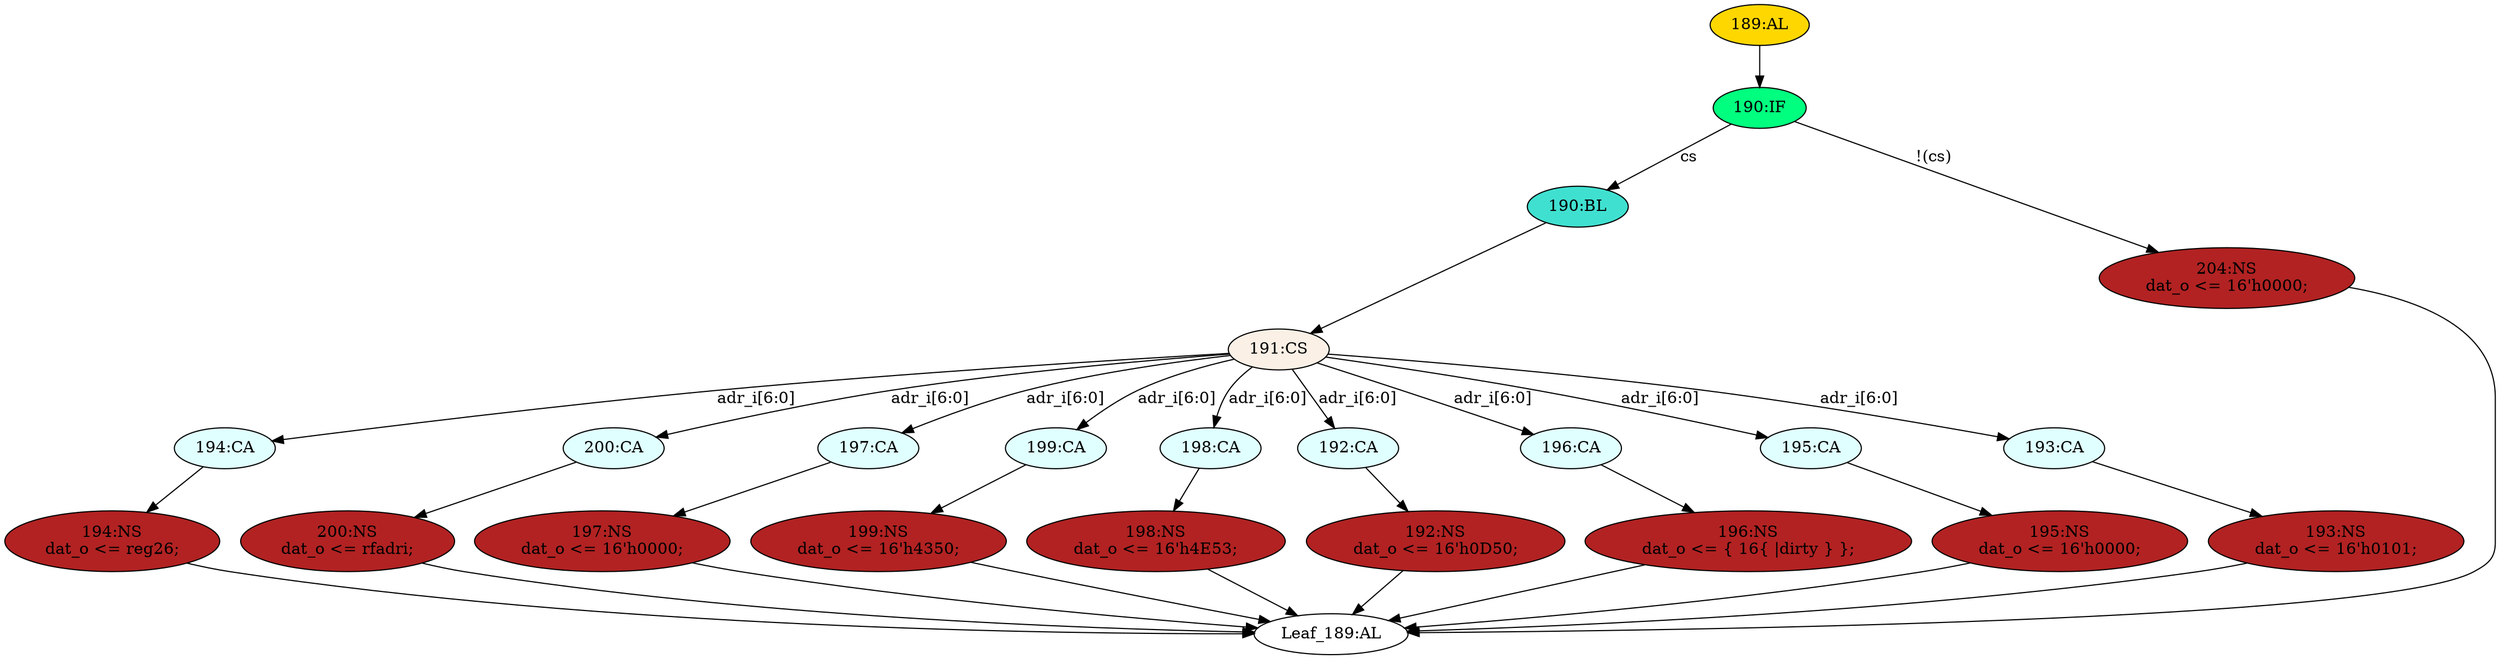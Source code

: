 strict digraph "" {
	node [label="\N"];
	"194:CA"	 [ast="<pyverilog.vparser.ast.Case object at 0x7f8ba86ca650>",
		fillcolor=lightcyan,
		label="194:CA",
		statements="[]",
		style=filled,
		typ=Case];
	"194:NS"	 [ast="<pyverilog.vparser.ast.NonblockingSubstitution object at 0x7f8ba86ca610>",
		fillcolor=firebrick,
		label="194:NS
dat_o <= reg26;",
		statements="[<pyverilog.vparser.ast.NonblockingSubstitution object at 0x7f8ba86ca610>]",
		style=filled,
		typ=NonblockingSubstitution];
	"194:CA" -> "194:NS"	 [cond="[]",
		lineno=None];
	"196:NS"	 [ast="<pyverilog.vparser.ast.NonblockingSubstitution object at 0x7f8ba86d7490>",
		fillcolor=firebrick,
		label="196:NS
dat_o <= { 16{ |dirty } };",
		statements="[<pyverilog.vparser.ast.NonblockingSubstitution object at 0x7f8ba86d7490>]",
		style=filled,
		typ=NonblockingSubstitution];
	"Leaf_189:AL"	 [def_var="['dat_o']",
		label="Leaf_189:AL"];
	"196:NS" -> "Leaf_189:AL"	 [cond="[]",
		lineno=None];
	"197:NS"	 [ast="<pyverilog.vparser.ast.NonblockingSubstitution object at 0x7f8ba86cab50>",
		fillcolor=firebrick,
		label="197:NS
dat_o <= 16'h0000;",
		statements="[<pyverilog.vparser.ast.NonblockingSubstitution object at 0x7f8ba86cab50>]",
		style=filled,
		typ=NonblockingSubstitution];
	"197:NS" -> "Leaf_189:AL"	 [cond="[]",
		lineno=None];
	"190:BL"	 [ast="<pyverilog.vparser.ast.Block object at 0x7f8ba86cacd0>",
		fillcolor=turquoise,
		label="190:BL",
		statements="[]",
		style=filled,
		typ=Block];
	"191:CS"	 [ast="<pyverilog.vparser.ast.CaseStatement object at 0x7f8ba86cad10>",
		fillcolor=linen,
		label="191:CS",
		statements="[]",
		style=filled,
		typ=CaseStatement];
	"190:BL" -> "191:CS"	 [cond="[]",
		lineno=None];
	"200:CA"	 [ast="<pyverilog.vparser.ast.Case object at 0x7f8ba86d78d0>",
		fillcolor=lightcyan,
		label="200:CA",
		statements="[]",
		style=filled,
		typ=Case];
	"200:NS"	 [ast="<pyverilog.vparser.ast.NonblockingSubstitution object at 0x7f8ba86d7910>",
		fillcolor=firebrick,
		label="200:NS
dat_o <= rfadri;",
		statements="[<pyverilog.vparser.ast.NonblockingSubstitution object at 0x7f8ba86d7910>]",
		style=filled,
		typ=NonblockingSubstitution];
	"200:CA" -> "200:NS"	 [cond="[]",
		lineno=None];
	"197:CA"	 [ast="<pyverilog.vparser.ast.Case object at 0x7f8ba86d7690>",
		fillcolor=lightcyan,
		label="197:CA",
		statements="[]",
		style=filled,
		typ=Case];
	"197:CA" -> "197:NS"	 [cond="[]",
		lineno=None];
	"199:CA"	 [ast="<pyverilog.vparser.ast.Case object at 0x7f8ba86ca890>",
		fillcolor=lightcyan,
		label="199:CA",
		statements="[]",
		style=filled,
		typ=Case];
	"199:NS"	 [ast="<pyverilog.vparser.ast.NonblockingSubstitution object at 0x7f8ba86caa10>",
		fillcolor=firebrick,
		label="199:NS
dat_o <= 16'h4350;",
		statements="[<pyverilog.vparser.ast.NonblockingSubstitution object at 0x7f8ba86caa10>]",
		style=filled,
		typ=NonblockingSubstitution];
	"199:CA" -> "199:NS"	 [cond="[]",
		lineno=None];
	"194:NS" -> "Leaf_189:AL"	 [cond="[]",
		lineno=None];
	"198:CA"	 [ast="<pyverilog.vparser.ast.Case object at 0x7f8ba86d7710>",
		fillcolor=lightcyan,
		label="198:CA",
		statements="[]",
		style=filled,
		typ=Case];
	"198:NS"	 [ast="<pyverilog.vparser.ast.NonblockingSubstitution object at 0x7f8ba86d7790>",
		fillcolor=firebrick,
		label="198:NS
dat_o <= 16'h4E53;",
		statements="[<pyverilog.vparser.ast.NonblockingSubstitution object at 0x7f8ba86d7790>]",
		style=filled,
		typ=NonblockingSubstitution];
	"198:CA" -> "198:NS"	 [cond="[]",
		lineno=None];
	"204:NS"	 [ast="<pyverilog.vparser.ast.NonblockingSubstitution object at 0x7f8ba86d7a50>",
		fillcolor=firebrick,
		label="204:NS
dat_o <= 16'h0000;",
		statements="[<pyverilog.vparser.ast.NonblockingSubstitution object at 0x7f8ba86d7a50>]",
		style=filled,
		typ=NonblockingSubstitution];
	"204:NS" -> "Leaf_189:AL"	 [cond="[]",
		lineno=None];
	"191:CS" -> "194:CA"	 [cond="['adr_i']",
		label="adr_i[6:0]",
		lineno=191];
	"191:CS" -> "200:CA"	 [cond="['adr_i']",
		label="adr_i[6:0]",
		lineno=191];
	"191:CS" -> "197:CA"	 [cond="['adr_i']",
		label="adr_i[6:0]",
		lineno=191];
	"191:CS" -> "199:CA"	 [cond="['adr_i']",
		label="adr_i[6:0]",
		lineno=191];
	"191:CS" -> "198:CA"	 [cond="['adr_i']",
		label="adr_i[6:0]",
		lineno=191];
	"192:CA"	 [ast="<pyverilog.vparser.ast.Case object at 0x7f8ba86cae90>",
		fillcolor=lightcyan,
		label="192:CA",
		statements="[]",
		style=filled,
		typ=Case];
	"191:CS" -> "192:CA"	 [cond="['adr_i']",
		label="adr_i[6:0]",
		lineno=191];
	"196:CA"	 [ast="<pyverilog.vparser.ast.Case object at 0x7f8ba86d7410>",
		fillcolor=lightcyan,
		label="196:CA",
		statements="[]",
		style=filled,
		typ=Case];
	"191:CS" -> "196:CA"	 [cond="['adr_i']",
		label="adr_i[6:0]",
		lineno=191];
	"195:CA"	 [ast="<pyverilog.vparser.ast.Case object at 0x7f8ba86d7250>",
		fillcolor=lightcyan,
		label="195:CA",
		statements="[]",
		style=filled,
		typ=Case];
	"191:CS" -> "195:CA"	 [cond="['adr_i']",
		label="adr_i[6:0]",
		lineno=191];
	"193:CA"	 [ast="<pyverilog.vparser.ast.Case object at 0x7f8ba86d7090>",
		fillcolor=lightcyan,
		label="193:CA",
		statements="[]",
		style=filled,
		typ=Case];
	"191:CS" -> "193:CA"	 [cond="['adr_i']",
		label="adr_i[6:0]",
		lineno=191];
	"195:NS"	 [ast="<pyverilog.vparser.ast.NonblockingSubstitution object at 0x7f8ba86d72d0>",
		fillcolor=firebrick,
		label="195:NS
dat_o <= 16'h0000;",
		statements="[<pyverilog.vparser.ast.NonblockingSubstitution object at 0x7f8ba86d72d0>]",
		style=filled,
		typ=NonblockingSubstitution];
	"195:NS" -> "Leaf_189:AL"	 [cond="[]",
		lineno=None];
	"192:NS"	 [ast="<pyverilog.vparser.ast.NonblockingSubstitution object at 0x7f8ba86caf10>",
		fillcolor=firebrick,
		label="192:NS
dat_o <= 16'h0D50;",
		statements="[<pyverilog.vparser.ast.NonblockingSubstitution object at 0x7f8ba86caf10>]",
		style=filled,
		typ=NonblockingSubstitution];
	"192:CA" -> "192:NS"	 [cond="[]",
		lineno=None];
	"199:NS" -> "Leaf_189:AL"	 [cond="[]",
		lineno=None];
	"193:NS"	 [ast="<pyverilog.vparser.ast.NonblockingSubstitution object at 0x7f8ba86d7110>",
		fillcolor=firebrick,
		label="193:NS
dat_o <= 16'h0101;",
		statements="[<pyverilog.vparser.ast.NonblockingSubstitution object at 0x7f8ba86d7110>]",
		style=filled,
		typ=NonblockingSubstitution];
	"193:NS" -> "Leaf_189:AL"	 [cond="[]",
		lineno=None];
	"200:NS" -> "Leaf_189:AL"	 [cond="[]",
		lineno=None];
	"196:CA" -> "196:NS"	 [cond="[]",
		lineno=None];
	"192:NS" -> "Leaf_189:AL"	 [cond="[]",
		lineno=None];
	"190:IF"	 [ast="<pyverilog.vparser.ast.IfStatement object at 0x7f8ba86d7bd0>",
		fillcolor=springgreen,
		label="190:IF",
		statements="[]",
		style=filled,
		typ=IfStatement];
	"190:IF" -> "190:BL"	 [cond="['cs']",
		label=cs,
		lineno=190];
	"190:IF" -> "204:NS"	 [cond="['cs']",
		label="!(cs)",
		lineno=190];
	"189:AL"	 [ast="<pyverilog.vparser.ast.Always object at 0x7f8ba872a990>",
		clk_sens=True,
		fillcolor=gold,
		label="189:AL",
		sens="['clk_i']",
		statements="[]",
		style=filled,
		typ=Always,
		use_var="['cs', 'adr_i', 'reg26', 'rfadri', 'dirty']"];
	"189:AL" -> "190:IF"	 [cond="[]",
		lineno=None];
	"195:CA" -> "195:NS"	 [cond="[]",
		lineno=None];
	"198:NS" -> "Leaf_189:AL"	 [cond="[]",
		lineno=None];
	"193:CA" -> "193:NS"	 [cond="[]",
		lineno=None];
}
